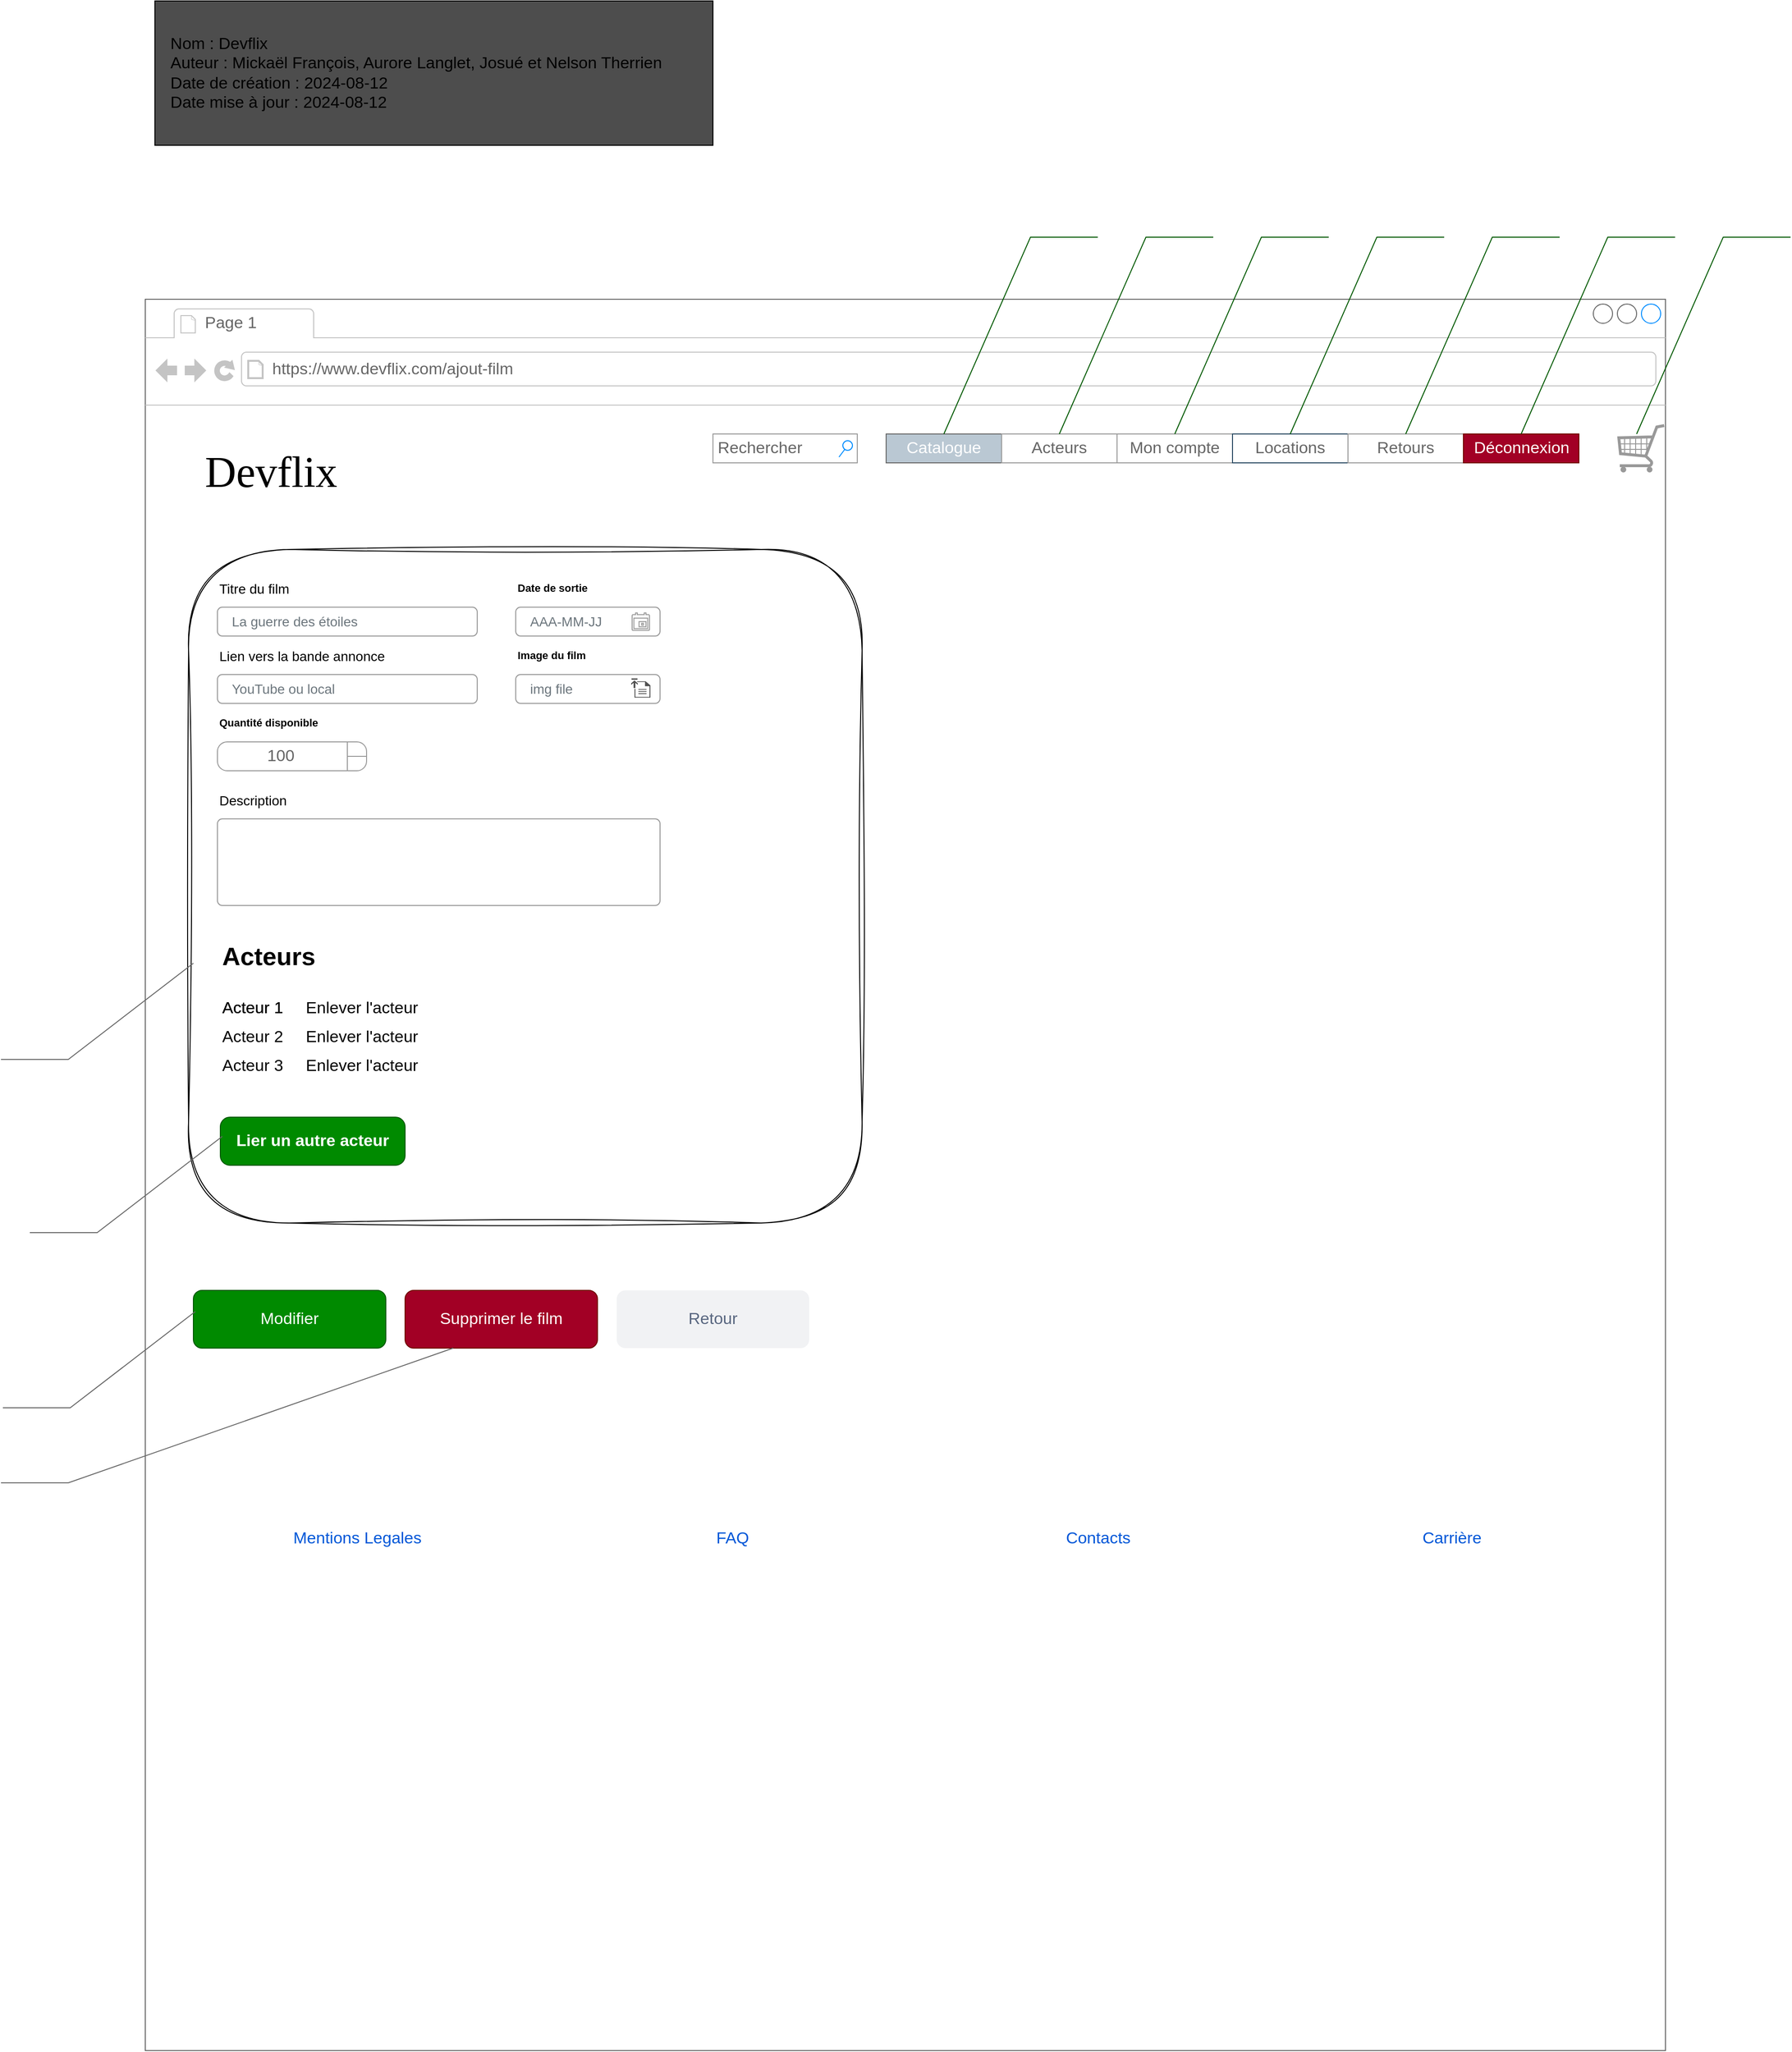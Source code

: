 <mxfile version="24.7.5">
  <diagram name="Page-1" id="BY2GdVJ9Qx3QBZno3a6H">
    <mxGraphModel dx="3649" dy="3894" grid="1" gridSize="10" guides="1" tooltips="1" connect="1" arrows="1" fold="1" page="1" pageScale="1" pageWidth="1600" pageHeight="900" math="0" shadow="0">
      <root>
        <mxCell id="0" />
        <mxCell id="1" parent="0" />
        <mxCell id="Mc8-L0GyPkzgZiNC3ZI8-2" value="" style="group;movable=1;resizable=1;rotatable=1;deletable=1;editable=1;locked=0;connectable=1;" parent="1" vertex="1" connectable="0">
          <mxGeometry x="-1240" y="-1610" width="1580" height="1820" as="geometry" />
        </mxCell>
        <mxCell id="cGPuWbrJMK2eRQ6o65dL-1" value="" style="strokeWidth=1;shadow=0;dashed=0;align=center;html=1;shape=mxgraph.mockup.containers.browserWindow;rSize=0;strokeColor=#666666;strokeColor2=#008cff;strokeColor3=#c4c4c4;mainText=,;recursiveResize=0;container=0;movable=1;resizable=1;rotatable=1;deletable=1;editable=1;locked=0;connectable=1;" parent="Mc8-L0GyPkzgZiNC3ZI8-2" vertex="1">
          <mxGeometry width="1580" height="1820" as="geometry" />
        </mxCell>
        <mxCell id="cGPuWbrJMK2eRQ6o65dL-4" value="Page 1" style="strokeWidth=1;shadow=0;dashed=0;align=center;html=1;shape=mxgraph.mockup.containers.anchor;fontSize=17;fontColor=#666666;align=left;whiteSpace=wrap;" parent="Mc8-L0GyPkzgZiNC3ZI8-2" vertex="1">
          <mxGeometry x="60" y="12" width="110" height="26" as="geometry" />
        </mxCell>
        <mxCell id="cGPuWbrJMK2eRQ6o65dL-5" value="https://www.devflix.com/ajout-film" style="strokeWidth=1;shadow=0;dashed=0;align=center;html=1;shape=mxgraph.mockup.containers.anchor;rSize=0;fontSize=17;fontColor=#666666;align=left;movable=1;resizable=1;rotatable=1;deletable=1;editable=1;locked=0;connectable=1;" parent="Mc8-L0GyPkzgZiNC3ZI8-2" vertex="1">
          <mxGeometry x="130" y="60" width="340" height="26" as="geometry" />
        </mxCell>
        <mxCell id="S5GrL-6xJ7y20FnC1aHE-4" value="" style="rounded=1;whiteSpace=wrap;html=1;sketch=1;curveFitting=1;jiggle=2;" vertex="1" parent="Mc8-L0GyPkzgZiNC3ZI8-2">
          <mxGeometry x="45" y="260" width="700" height="700" as="geometry" />
        </mxCell>
        <mxCell id="S5GrL-6xJ7y20FnC1aHE-5" value="Description" style="fillColor=none;strokeColor=none;align=left;fontSize=14;" vertex="1" parent="Mc8-L0GyPkzgZiNC3ZI8-2">
          <mxGeometry x="75" y="500" width="260" height="40" as="geometry" />
        </mxCell>
        <mxCell id="S5GrL-6xJ7y20FnC1aHE-6" value="" style="html=1;shadow=0;dashed=0;shape=mxgraph.bootstrap.rrect;rSize=5;fillColor=none;strokeColor=#999999;align=left;spacing=15;fontSize=14;fontColor=#6C767D;" vertex="1" parent="Mc8-L0GyPkzgZiNC3ZI8-2">
          <mxGeometry x="75" y="540" width="460" height="90" as="geometry" />
        </mxCell>
        <mxCell id="S5GrL-6xJ7y20FnC1aHE-7" value="Quantité disponible" style="fillColor=none;strokeColor=none;html=1;fontSize=14;fontStyle=0;align=left;fontColor=default;fontStyle=1;fontSize=11;hachureGap=4;pointerEvents=0;fontFamily=Helvetica;rounded=0;glass=0;shadow=0;verticalAlign=middle;" vertex="1" parent="Mc8-L0GyPkzgZiNC3ZI8-2">
          <mxGeometry x="75" y="430" width="100" height="20" as="geometry" />
        </mxCell>
        <mxCell id="S5GrL-6xJ7y20FnC1aHE-14" value="" style="group" vertex="1" connectable="0" parent="Mc8-L0GyPkzgZiNC3ZI8-2">
          <mxGeometry x="75" y="280" width="270" height="70" as="geometry" />
        </mxCell>
        <mxCell id="S5GrL-6xJ7y20FnC1aHE-15" value="Titre du film" style="fillColor=none;strokeColor=none;align=left;fontSize=14;" vertex="1" parent="S5GrL-6xJ7y20FnC1aHE-14">
          <mxGeometry width="260" height="40" as="geometry" />
        </mxCell>
        <mxCell id="S5GrL-6xJ7y20FnC1aHE-16" value="La guerre des étoiles" style="html=1;shadow=0;dashed=0;shape=mxgraph.bootstrap.rrect;rSize=5;fillColor=none;strokeColor=#999999;align=left;spacing=15;fontSize=14;fontColor=#6C767D;" vertex="1" parent="S5GrL-6xJ7y20FnC1aHE-14">
          <mxGeometry y="40" width="270" height="30" as="geometry" />
        </mxCell>
        <mxCell id="S5GrL-6xJ7y20FnC1aHE-21" value="" style="group" vertex="1" connectable="0" parent="Mc8-L0GyPkzgZiNC3ZI8-2">
          <mxGeometry x="75" y="350" width="270" height="70" as="geometry" />
        </mxCell>
        <mxCell id="S5GrL-6xJ7y20FnC1aHE-22" value="Lien vers la bande annonce" style="fillColor=none;strokeColor=none;align=left;fontSize=14;" vertex="1" parent="S5GrL-6xJ7y20FnC1aHE-21">
          <mxGeometry width="260" height="40" as="geometry" />
        </mxCell>
        <mxCell id="S5GrL-6xJ7y20FnC1aHE-24" value="" style="group" vertex="1" connectable="0" parent="Mc8-L0GyPkzgZiNC3ZI8-2">
          <mxGeometry x="385" y="290" width="150" height="60" as="geometry" />
        </mxCell>
        <mxCell id="S5GrL-6xJ7y20FnC1aHE-25" value="Date de sortie" style="fillColor=none;strokeColor=none;html=1;fontSize=14;fontStyle=0;align=left;fontColor=default;fontStyle=1;fontSize=11;hachureGap=4;pointerEvents=0;fontFamily=Helvetica;rounded=0;glass=0;shadow=0;verticalAlign=middle;" vertex="1" parent="S5GrL-6xJ7y20FnC1aHE-24">
          <mxGeometry width="100" height="20" as="geometry" />
        </mxCell>
        <mxCell id="S5GrL-6xJ7y20FnC1aHE-26" value="AAA-MM-JJ" style="html=1;shadow=0;dashed=0;shape=mxgraph.bootstrap.rrect;rSize=5;fillColor=none;strokeColor=#999999;align=left;spacing=15;fontSize=14;fontColor=#6C767D;flipV=1;" vertex="1" parent="S5GrL-6xJ7y20FnC1aHE-24">
          <mxGeometry y="30" width="150" height="30" as="geometry" />
        </mxCell>
        <mxCell id="S5GrL-6xJ7y20FnC1aHE-27" value="" style="shape=mxgraph.gmdl.calendar;fillColor=none;strokeColor=#999999;sketch=0;hachureGap=4;pointerEvents=0;fontFamily=Helvetica;fontSize=14;shadow=0;dashed=0;align=left;verticalAlign=middle;spacing=15;fontColor=#6C767D;" vertex="1" parent="S5GrL-6xJ7y20FnC1aHE-24">
          <mxGeometry x="121" y="36" width="18" height="18" as="geometry">
            <mxPoint x="-29" y="-9" as="offset" />
          </mxGeometry>
        </mxCell>
        <mxCell id="S5GrL-6xJ7y20FnC1aHE-28" value="&lt;table cellpadding=&quot;0&quot; cellspacing=&quot;0&quot; style=&quot;width:100%;height:100%;&quot;&gt;&lt;tr&gt;&lt;td style=&quot;width:85%&quot;&gt;100&lt;/td&gt;&lt;td style=&quot;width:15%&quot;&gt;&lt;/td&gt;&lt;/tr&gt;&lt;/table&gt;" style="strokeWidth=1;shadow=0;dashed=0;align=center;html=1;shape=mxgraph.mockup.forms.spinner;strokeColor=#999999;spinLayout=right;spinStyle=normal;adjStyle=triangle;fillColor=default;fontSize=17;fontColor=#666666;mainText=;html=1;overflow=fill;fillStyle=solid;" vertex="1" parent="Mc8-L0GyPkzgZiNC3ZI8-2">
          <mxGeometry x="75" y="460" width="155" height="30" as="geometry" />
        </mxCell>
        <mxCell id="S5GrL-6xJ7y20FnC1aHE-10" value="Image du film" style="fillColor=none;strokeColor=none;html=1;fontSize=14;fontStyle=0;align=left;fontColor=default;fontStyle=1;fontSize=11;hachureGap=4;pointerEvents=0;fontFamily=Helvetica;rounded=0;glass=0;shadow=0;verticalAlign=middle;" vertex="1" parent="Mc8-L0GyPkzgZiNC3ZI8-2">
          <mxGeometry x="385" y="360" width="100" height="20" as="geometry" />
        </mxCell>
        <mxCell id="S5GrL-6xJ7y20FnC1aHE-11" value="img file" style="html=1;shadow=0;dashed=0;shape=mxgraph.bootstrap.rrect;rSize=5;fillColor=none;strokeColor=#999999;align=left;spacing=15;fontSize=14;fontColor=#6C767D;flipV=1;" vertex="1" parent="Mc8-L0GyPkzgZiNC3ZI8-2">
          <mxGeometry x="385" y="390" width="150" height="30" as="geometry" />
        </mxCell>
        <mxCell id="S5GrL-6xJ7y20FnC1aHE-12" value="" style="sketch=0;pointerEvents=1;shadow=0;dashed=0;html=1;strokeColor=none;fillColor=#505050;labelPosition=center;verticalLabelPosition=bottom;verticalAlign=top;outlineConnect=0;align=center;shape=mxgraph.office.concepts.upload;" vertex="1" parent="Mc8-L0GyPkzgZiNC3ZI8-2">
          <mxGeometry x="505" y="394" width="20" height="20" as="geometry" />
        </mxCell>
        <mxCell id="S5GrL-6xJ7y20FnC1aHE-23" value="YouTube ou local" style="html=1;shadow=0;dashed=0;shape=mxgraph.bootstrap.rrect;rSize=5;fillColor=none;strokeColor=#999999;align=left;spacing=15;fontSize=14;fontColor=#6C767D;" vertex="1" parent="Mc8-L0GyPkzgZiNC3ZI8-2">
          <mxGeometry x="75" y="390" width="270" height="30" as="geometry" />
        </mxCell>
        <mxCell id="S5GrL-6xJ7y20FnC1aHE-31" value="Acteurs" style="text;align=left;fontStyle=1;verticalAlign=middle;spacingLeft=3;spacingRight=3;strokeColor=none;rotatable=0;points=[[0,0.5],[1,0.5]];portConstraint=eastwest;html=1;fontSize=26;" vertex="1" parent="Mc8-L0GyPkzgZiNC3ZI8-2">
          <mxGeometry x="75" y="670" width="230" height="26" as="geometry" />
        </mxCell>
        <mxCell id="S5GrL-6xJ7y20FnC1aHE-32" value="&lt;span style=&quot;font-weight: normal;&quot;&gt;&lt;font style=&quot;font-size: 17px;&quot;&gt;Acteur 1&lt;/font&gt;&lt;/span&gt;" style="text;align=left;fontStyle=1;verticalAlign=middle;spacingLeft=3;spacingRight=3;strokeColor=none;rotatable=0;points=[[0,0.5],[1,0.5]];portConstraint=eastwest;html=1;fontSize=26;" vertex="1" parent="Mc8-L0GyPkzgZiNC3ZI8-2">
          <mxGeometry x="75" y="720" width="230" height="26" as="geometry" />
        </mxCell>
        <mxCell id="S5GrL-6xJ7y20FnC1aHE-33" value="&lt;span style=&quot;font-weight: normal;&quot;&gt;&lt;font style=&quot;font-size: 17px;&quot;&gt;Acteur 1&amp;nbsp; &amp;nbsp; &amp;nbsp;Enlever l&#39;acteur&lt;/font&gt;&lt;/span&gt;" style="text;align=left;fontStyle=1;verticalAlign=middle;spacingLeft=3;spacingRight=3;strokeColor=none;rotatable=0;points=[[0,0.5],[1,0.5]];portConstraint=eastwest;html=1;fontSize=26;" vertex="1" parent="Mc8-L0GyPkzgZiNC3ZI8-2">
          <mxGeometry x="75" y="720" width="230" height="26" as="geometry" />
        </mxCell>
        <mxCell id="S5GrL-6xJ7y20FnC1aHE-34" value="&lt;span style=&quot;font-weight: normal;&quot;&gt;&lt;font style=&quot;font-size: 17px;&quot;&gt;Acteur 2&lt;/font&gt;&lt;/span&gt;&lt;span style=&quot;font-size: 17px; font-weight: 400;&quot;&gt;&amp;nbsp; &amp;nbsp; &amp;nbsp;Enlever l&#39;acteur&lt;/span&gt;" style="text;align=left;fontStyle=1;verticalAlign=middle;spacingLeft=3;spacingRight=3;strokeColor=none;rotatable=0;points=[[0,0.5],[1,0.5]];portConstraint=eastwest;html=1;fontSize=26;" vertex="1" parent="Mc8-L0GyPkzgZiNC3ZI8-2">
          <mxGeometry x="75" y="750" width="230" height="26" as="geometry" />
        </mxCell>
        <mxCell id="S5GrL-6xJ7y20FnC1aHE-35" value="&lt;span style=&quot;font-weight: normal;&quot;&gt;&lt;font style=&quot;font-size: 17px;&quot;&gt;Acteur 3&lt;/font&gt;&lt;/span&gt;&lt;span style=&quot;font-size: 17px; font-weight: 400;&quot;&gt;&amp;nbsp; &amp;nbsp; &amp;nbsp;Enlever l&#39;acteur&lt;/span&gt;" style="text;align=left;fontStyle=1;verticalAlign=middle;spacingLeft=3;spacingRight=3;strokeColor=none;rotatable=0;points=[[0,0.5],[1,0.5]];portConstraint=eastwest;html=1;fontSize=26;" vertex="1" parent="Mc8-L0GyPkzgZiNC3ZI8-2">
          <mxGeometry x="75" y="780" width="230" height="26" as="geometry" />
        </mxCell>
        <mxCell id="S5GrL-6xJ7y20FnC1aHE-36" value="Lier un autre acteur" style="strokeWidth=1;shadow=0;dashed=0;align=center;html=1;shape=mxgraph.mockup.buttons.button;strokeColor=#005700;fontColor=#ffffff;mainText=;buttonStyle=round;fontSize=17;fontStyle=1;fillColor=#008a00;whiteSpace=wrap;" vertex="1" parent="Mc8-L0GyPkzgZiNC3ZI8-2">
          <mxGeometry x="78" y="850" width="192" height="50" as="geometry" />
        </mxCell>
        <mxCell id="S5GrL-6xJ7y20FnC1aHE-37" value="Supprimer le film" style="rounded=1;fillColor=#a20025;strokeColor=#6F0000;html=1;whiteSpace=wrap;fontColor=#ffffff;align=center;verticalAlign=middle;fontStyle=0;fontSize=17;sketch=0;fontFamily=Helvetica;" vertex="1" parent="Mc8-L0GyPkzgZiNC3ZI8-2">
          <mxGeometry x="270" y="1030" width="200" height="60" as="geometry" />
        </mxCell>
        <mxCell id="S5GrL-6xJ7y20FnC1aHE-39" value="Modifier" style="rounded=1;fillColor=#008a00;strokeColor=#005700;html=1;whiteSpace=wrap;fontColor=#ffffff;align=center;verticalAlign=middle;fontStyle=0;fontSize=17;sketch=0;fontFamily=Helvetica;" vertex="1" parent="Mc8-L0GyPkzgZiNC3ZI8-2">
          <mxGeometry x="50" y="1030" width="200" height="60" as="geometry" />
        </mxCell>
        <mxCell id="cGPuWbrJMK2eRQ6o65dL-15" value="Mentions Legales" style="fillColor=none;strokeColor=none;html=1;fontColor=#0057D8;align=center;verticalAlign=middle;fontStyle=0;fontSize=17;" parent="Mc8-L0GyPkzgZiNC3ZI8-2" vertex="1">
          <mxGeometry x="95" y="1250" width="250" height="75" as="geometry" />
        </mxCell>
        <mxCell id="cGPuWbrJMK2eRQ6o65dL-16" value="FAQ" style="fillColor=none;strokeColor=none;html=1;fontColor=#0057D8;align=center;verticalAlign=middle;fontStyle=0;fontSize=17;fontFamily=Helvetica;" parent="Mc8-L0GyPkzgZiNC3ZI8-2" vertex="1">
          <mxGeometry x="485" y="1250" width="250" height="75" as="geometry" />
        </mxCell>
        <mxCell id="cGPuWbrJMK2eRQ6o65dL-17" value="Contacts" style="fillColor=none;strokeColor=none;html=1;fontColor=#0057D8;align=center;verticalAlign=middle;fontStyle=0;fontSize=17;fontFamily=Helvetica;" parent="Mc8-L0GyPkzgZiNC3ZI8-2" vertex="1">
          <mxGeometry x="865" y="1250" width="250" height="75" as="geometry" />
        </mxCell>
        <mxCell id="cGPuWbrJMK2eRQ6o65dL-18" value="Carrière&amp;nbsp;" style="fillColor=none;strokeColor=none;html=1;fontColor=#0057D8;align=center;verticalAlign=middle;fontStyle=0;fontSize=17;fontFamily=Helvetica;" parent="Mc8-L0GyPkzgZiNC3ZI8-2" vertex="1">
          <mxGeometry x="1235" y="1250" width="250" height="75" as="geometry" />
        </mxCell>
        <mxCell id="S5GrL-6xJ7y20FnC1aHE-79" value="Retour" style="rounded=1;fillColor=#F1F2F4;strokeColor=none;html=1;whiteSpace=wrap;fontColor=#596780;align=center;verticalAlign=middle;fontStyle=0;fontSize=17;sketch=0;fontFamily=Helvetica;" vertex="1" parent="Mc8-L0GyPkzgZiNC3ZI8-2">
          <mxGeometry x="490" y="1030" width="200" height="60" as="geometry" />
        </mxCell>
        <mxCell id="cGPuWbrJMK2eRQ6o65dL-2" value="Devflix" style="text;html=1;points=[];align=left;verticalAlign=top;spacingTop=-4;fontSize=45;fontFamily=Verdana;" parent="1" vertex="1">
          <mxGeometry x="-1180" y="-1460" width="340" height="50" as="geometry" />
        </mxCell>
        <mxCell id="Mc8-L0GyPkzgZiNC3ZI8-1" value="&lt;span style=&quot;font-size: 17px;&quot;&gt;&amp;nbsp; &amp;nbsp;Nom : Devflix&lt;/span&gt;&lt;br style=&quot;font-size: 17px;&quot;&gt;&lt;span style=&quot;font-size: 17px;&quot;&gt;&amp;nbsp; &amp;nbsp;Auteur : Mickaël François, Aurore Langlet, Josué et Nelson Therrien&lt;/span&gt;&lt;br style=&quot;font-size: 17px;&quot;&gt;&lt;span style=&quot;font-size: 17px;&quot;&gt;&amp;nbsp; &amp;nbsp;Date de création : 2024-08-12&lt;/span&gt;&lt;br style=&quot;font-size: 17px;&quot;&gt;&lt;span style=&quot;font-size: 17px;&quot;&gt;&amp;nbsp; &amp;nbsp;Date mise à jour : 2024-08-12&amp;nbsp; &amp;nbsp; &amp;nbsp; &amp;nbsp; &amp;nbsp; &amp;nbsp; &amp;nbsp; &amp;nbsp; &amp;nbsp; &amp;nbsp; &amp;nbsp; &amp;nbsp; &amp;nbsp; &amp;nbsp; &amp;nbsp; &amp;nbsp; &amp;nbsp; &amp;nbsp; &amp;nbsp; &amp;nbsp; &amp;nbsp; &amp;nbsp; &amp;nbsp; &amp;nbsp; &amp;nbsp; &amp;nbsp; &amp;nbsp; &amp;nbsp; &amp;nbsp; &amp;nbsp; &amp;nbsp; &amp;nbsp; &amp;nbsp; &amp;nbsp; &amp;nbsp;&lt;/span&gt;" style="rounded=0;whiteSpace=wrap;html=1;align=left;fillColor=#4D4D4D;strokeColor=#000000;" parent="1" vertex="1">
          <mxGeometry x="-1230" y="-1920" width="580" height="150" as="geometry" />
        </mxCell>
        <mxCell id="-8HZ4sUAJwUP1H8HBxe7-1" value="&lt;font style=&quot;font-size: 17px;&quot;&gt;Rechercher&lt;/font&gt;" style="strokeWidth=1;shadow=0;dashed=0;align=center;html=1;shape=mxgraph.mockup.forms.searchBox;strokeColor=#999999;mainText=;strokeColor2=#008cff;fontColor=#666666;fontSize=17;align=left;spacingLeft=3;whiteSpace=wrap;" parent="1" vertex="1">
          <mxGeometry x="-650" y="-1470" width="150" height="30" as="geometry" />
        </mxCell>
        <mxCell id="-8HZ4sUAJwUP1H8HBxe7-2" value="" style="group;movable=1;resizable=1;rotatable=1;deletable=1;editable=1;locked=0;connectable=1;" parent="1" vertex="1" connectable="0">
          <mxGeometry x="-470" y="-1700" width="930" height="280" as="geometry" />
        </mxCell>
        <mxCell id="-8HZ4sUAJwUP1H8HBxe7-3" value="" style="swimlane;shape=mxgraph.bootstrap.anchor;strokeColor=#999999;fillColor=#ffffff;fontColor=#666666;childLayout=stackLayout;horizontal=0;startSize=0;horizontalStack=1;resizeParent=1;resizeParentMax=0;resizeLast=0;collapsible=0;marginBottom=0;whiteSpace=wrap;html=1;" parent="-8HZ4sUAJwUP1H8HBxe7-2" vertex="1">
          <mxGeometry y="230" width="720" height="30" as="geometry" />
        </mxCell>
        <mxCell id="-8HZ4sUAJwUP1H8HBxe7-4" value="Catalogue" style="text;strokeColor=#666666;align=center;verticalAlign=middle;spacingLeft=10;spacingRight=10;overflow=hidden;points=[[0,0.5],[1,0.5]];portConstraint=eastwest;rotatable=0;whiteSpace=wrap;html=1;fillColor=#BAC8D3;fontColor=#FFFFFF;fontSize=17;fontFamily=Helvetica;" parent="-8HZ4sUAJwUP1H8HBxe7-3" vertex="1">
          <mxGeometry width="120" height="30" as="geometry" />
        </mxCell>
        <mxCell id="-8HZ4sUAJwUP1H8HBxe7-5" value="Acteurs" style="text;strokeColor=inherit;align=center;verticalAlign=middle;spacingLeft=10;spacingRight=10;overflow=hidden;points=[[0,0.5],[1,0.5]];portConstraint=eastwest;rotatable=0;whiteSpace=wrap;html=1;fillColor=inherit;fontColor=inherit;fontSize=17;" parent="-8HZ4sUAJwUP1H8HBxe7-3" vertex="1">
          <mxGeometry x="120" width="120" height="30" as="geometry" />
        </mxCell>
        <mxCell id="-8HZ4sUAJwUP1H8HBxe7-6" value="Mon compte" style="text;strokeColor=inherit;align=center;verticalAlign=middle;spacingLeft=10;spacingRight=10;overflow=hidden;points=[[0,0.5],[1,0.5]];portConstraint=eastwest;rotatable=0;whiteSpace=wrap;html=1;fillColor=inherit;fontColor=inherit;fontSize=17;" parent="-8HZ4sUAJwUP1H8HBxe7-3" vertex="1">
          <mxGeometry x="240" width="120" height="30" as="geometry" />
        </mxCell>
        <mxCell id="-8HZ4sUAJwUP1H8HBxe7-7" value="Locations" style="text;strokeColor=#23445d;align=center;verticalAlign=middle;spacingLeft=10;spacingRight=10;overflow=hidden;points=[[0,0.5],[1,0.5]];portConstraint=eastwest;rotatable=0;whiteSpace=wrap;html=1;fillColor=#FFFFFF;fontSize=17;fontFamily=Helvetica;fontColor=inherit;" parent="-8HZ4sUAJwUP1H8HBxe7-3" vertex="1">
          <mxGeometry x="360" width="120" height="30" as="geometry" />
        </mxCell>
        <mxCell id="-8HZ4sUAJwUP1H8HBxe7-8" value="Retours" style="text;strokeColor=inherit;align=center;verticalAlign=middle;spacingLeft=10;spacingRight=10;overflow=hidden;points=[[0,0.5],[1,0.5]];portConstraint=eastwest;rotatable=0;whiteSpace=wrap;html=1;fillColor=inherit;fontColor=inherit;fontSize=17;" parent="-8HZ4sUAJwUP1H8HBxe7-3" vertex="1">
          <mxGeometry x="480" width="120" height="30" as="geometry" />
        </mxCell>
        <mxCell id="-8HZ4sUAJwUP1H8HBxe7-9" value="Déconnexion&amp;nbsp;" style="text;strokeColor=#6F0000;align=center;verticalAlign=middle;spacingLeft=10;spacingRight=10;overflow=hidden;points=[[0,0.5],[1,0.5]];portConstraint=eastwest;rotatable=0;whiteSpace=wrap;html=1;fillColor=#a20025;fontColor=#ffffff;fontSize=17;" parent="-8HZ4sUAJwUP1H8HBxe7-3" vertex="1">
          <mxGeometry x="600" width="120" height="30" as="geometry" />
        </mxCell>
        <mxCell id="-8HZ4sUAJwUP1H8HBxe7-10" value="C4" style="strokeWidth=1;shadow=0;dashed=0;align=center;html=1;shape=mxgraph.mockup.text.callout;linkText=;textSize=17;textColor=#666666;callDir=NE;callStyle=line;fontSize=17;align=right;verticalAlign=top;strokeColor=#005700;fillColor=#008a00;fontColor=#ffffff;" parent="-8HZ4sUAJwUP1H8HBxe7-2" vertex="1">
          <mxGeometry x="180" width="160" height="230" as="geometry" />
        </mxCell>
        <mxCell id="-8HZ4sUAJwUP1H8HBxe7-11" value="C1" style="strokeWidth=1;shadow=0;dashed=0;align=center;html=1;shape=mxgraph.mockup.text.callout;linkText=;textSize=17;textColor=#666666;callDir=NE;callStyle=line;fontSize=17;align=right;verticalAlign=top;strokeColor=#005700;fillColor=#008a00;fontColor=#ffffff;" parent="-8HZ4sUAJwUP1H8HBxe7-2" vertex="1">
          <mxGeometry x="60" width="160" height="230" as="geometry" />
        </mxCell>
        <mxCell id="-8HZ4sUAJwUP1H8HBxe7-12" value="C17" style="strokeWidth=1;shadow=0;dashed=0;align=center;html=1;shape=mxgraph.mockup.text.callout;linkText=;textSize=17;textColor=#666666;callDir=NE;callStyle=line;fontSize=17;align=right;verticalAlign=top;strokeColor=#005700;fillColor=#008a00;fontColor=#ffffff;" parent="-8HZ4sUAJwUP1H8HBxe7-2" vertex="1">
          <mxGeometry x="300" width="160" height="230" as="geometry" />
        </mxCell>
        <mxCell id="-8HZ4sUAJwUP1H8HBxe7-13" value="C19" style="strokeWidth=1;shadow=0;dashed=0;align=center;html=1;shape=mxgraph.mockup.text.callout;linkText=;textSize=17;textColor=#666666;callDir=NE;callStyle=line;fontSize=17;align=right;verticalAlign=top;strokeColor=#005700;fillColor=#008a00;fontColor=#ffffff;" parent="-8HZ4sUAJwUP1H8HBxe7-2" vertex="1">
          <mxGeometry x="420" width="160" height="230" as="geometry" />
        </mxCell>
        <mxCell id="-8HZ4sUAJwUP1H8HBxe7-14" value="" style="verticalLabelPosition=bottom;shadow=0;dashed=0;align=center;html=1;verticalAlign=top;strokeWidth=1;shape=mxgraph.mockup.misc.shoppingCart;strokeColor=#999999;" parent="-8HZ4sUAJwUP1H8HBxe7-2" vertex="1">
          <mxGeometry x="760" y="220" width="50" height="50" as="geometry" />
        </mxCell>
        <mxCell id="-8HZ4sUAJwUP1H8HBxe7-15" value="C27" style="strokeWidth=1;shadow=0;dashed=0;align=center;html=1;shape=mxgraph.mockup.text.callout;linkText=;textSize=17;textColor=#666666;callDir=NE;callStyle=line;fontSize=17;align=right;verticalAlign=top;strokeColor=#005700;fillColor=#008a00;fontColor=#ffffff;" parent="-8HZ4sUAJwUP1H8HBxe7-2" vertex="1">
          <mxGeometry x="540" width="160" height="230" as="geometry" />
        </mxCell>
        <mxCell id="-8HZ4sUAJwUP1H8HBxe7-16" value="C46" style="strokeWidth=1;shadow=0;dashed=0;align=center;html=1;shape=mxgraph.mockup.text.callout;linkText=;textSize=17;textColor=#666666;callDir=NE;callStyle=line;fontSize=17;align=right;verticalAlign=top;strokeColor=#005700;fillColor=#008a00;fontColor=#ffffff;" parent="-8HZ4sUAJwUP1H8HBxe7-2" vertex="1">
          <mxGeometry x="660" width="160" height="230" as="geometry" />
        </mxCell>
        <mxCell id="-8HZ4sUAJwUP1H8HBxe7-17" value="C9" style="strokeWidth=1;shadow=0;dashed=0;align=center;html=1;shape=mxgraph.mockup.text.callout;linkText=;textSize=17;textColor=#666666;callDir=NE;callStyle=line;fontSize=17;align=right;verticalAlign=top;strokeColor=#005700;fillColor=#008a00;fontColor=#ffffff;container=0;" parent="-8HZ4sUAJwUP1H8HBxe7-2" vertex="1">
          <mxGeometry x="780" width="160" height="230" as="geometry" />
        </mxCell>
        <mxCell id="S5GrL-6xJ7y20FnC1aHE-41" value="&lt;font color=&quot;#ffffff&quot;&gt;C34&lt;/font&gt;" style="strokeWidth=1;shadow=0;dashed=0;align=center;html=1;shape=mxgraph.mockup.text.callout;linkText=;textSize=17;textColor=#666666;callDir=SW;callStyle=line;fontSize=17;fontColor=#666666;align=left;verticalAlign=bottom;strokeColor=#666666;" vertex="1" parent="1">
          <mxGeometry x="-1390" y="-920" width="200" height="100" as="geometry" />
        </mxCell>
        <mxCell id="S5GrL-6xJ7y20FnC1aHE-42" value="&lt;font color=&quot;#ffffff&quot;&gt;C35&lt;/font&gt;" style="strokeWidth=1;shadow=0;dashed=0;align=center;html=1;shape=mxgraph.mockup.text.callout;linkText=;textSize=17;textColor=#666666;callDir=SW;callStyle=line;fontSize=17;fontColor=#666666;align=left;verticalAlign=bottom;strokeColor=#666666;" vertex="1" parent="1">
          <mxGeometry x="-1388" y="-558" width="200" height="100" as="geometry" />
        </mxCell>
        <mxCell id="S5GrL-6xJ7y20FnC1aHE-43" value="&lt;font color=&quot;#ffffff&quot;&gt;C39&lt;/font&gt;" style="strokeWidth=1;shadow=0;dashed=0;align=center;html=1;shape=mxgraph.mockup.text.callout;linkText=;textSize=17;textColor=#666666;callDir=SW;callStyle=line;fontSize=17;fontColor=#666666;align=left;verticalAlign=bottom;strokeColor=#666666;" vertex="1" parent="1">
          <mxGeometry x="-1360" y="-740" width="200" height="100" as="geometry" />
        </mxCell>
        <mxCell id="S5GrL-6xJ7y20FnC1aHE-80" value="&lt;font color=&quot;#ffffff&quot;&gt;C38&lt;/font&gt;" style="strokeWidth=1;shadow=0;dashed=0;align=center;html=1;shape=mxgraph.mockup.text.callout;linkText=;textSize=17;textColor=#666666;callDir=SW;callStyle=line;fontSize=17;fontColor=#666666;align=left;verticalAlign=bottom;strokeColor=#666666;" vertex="1" parent="1">
          <mxGeometry x="-1390" y="-520" width="470" height="140" as="geometry" />
        </mxCell>
      </root>
    </mxGraphModel>
  </diagram>
</mxfile>
